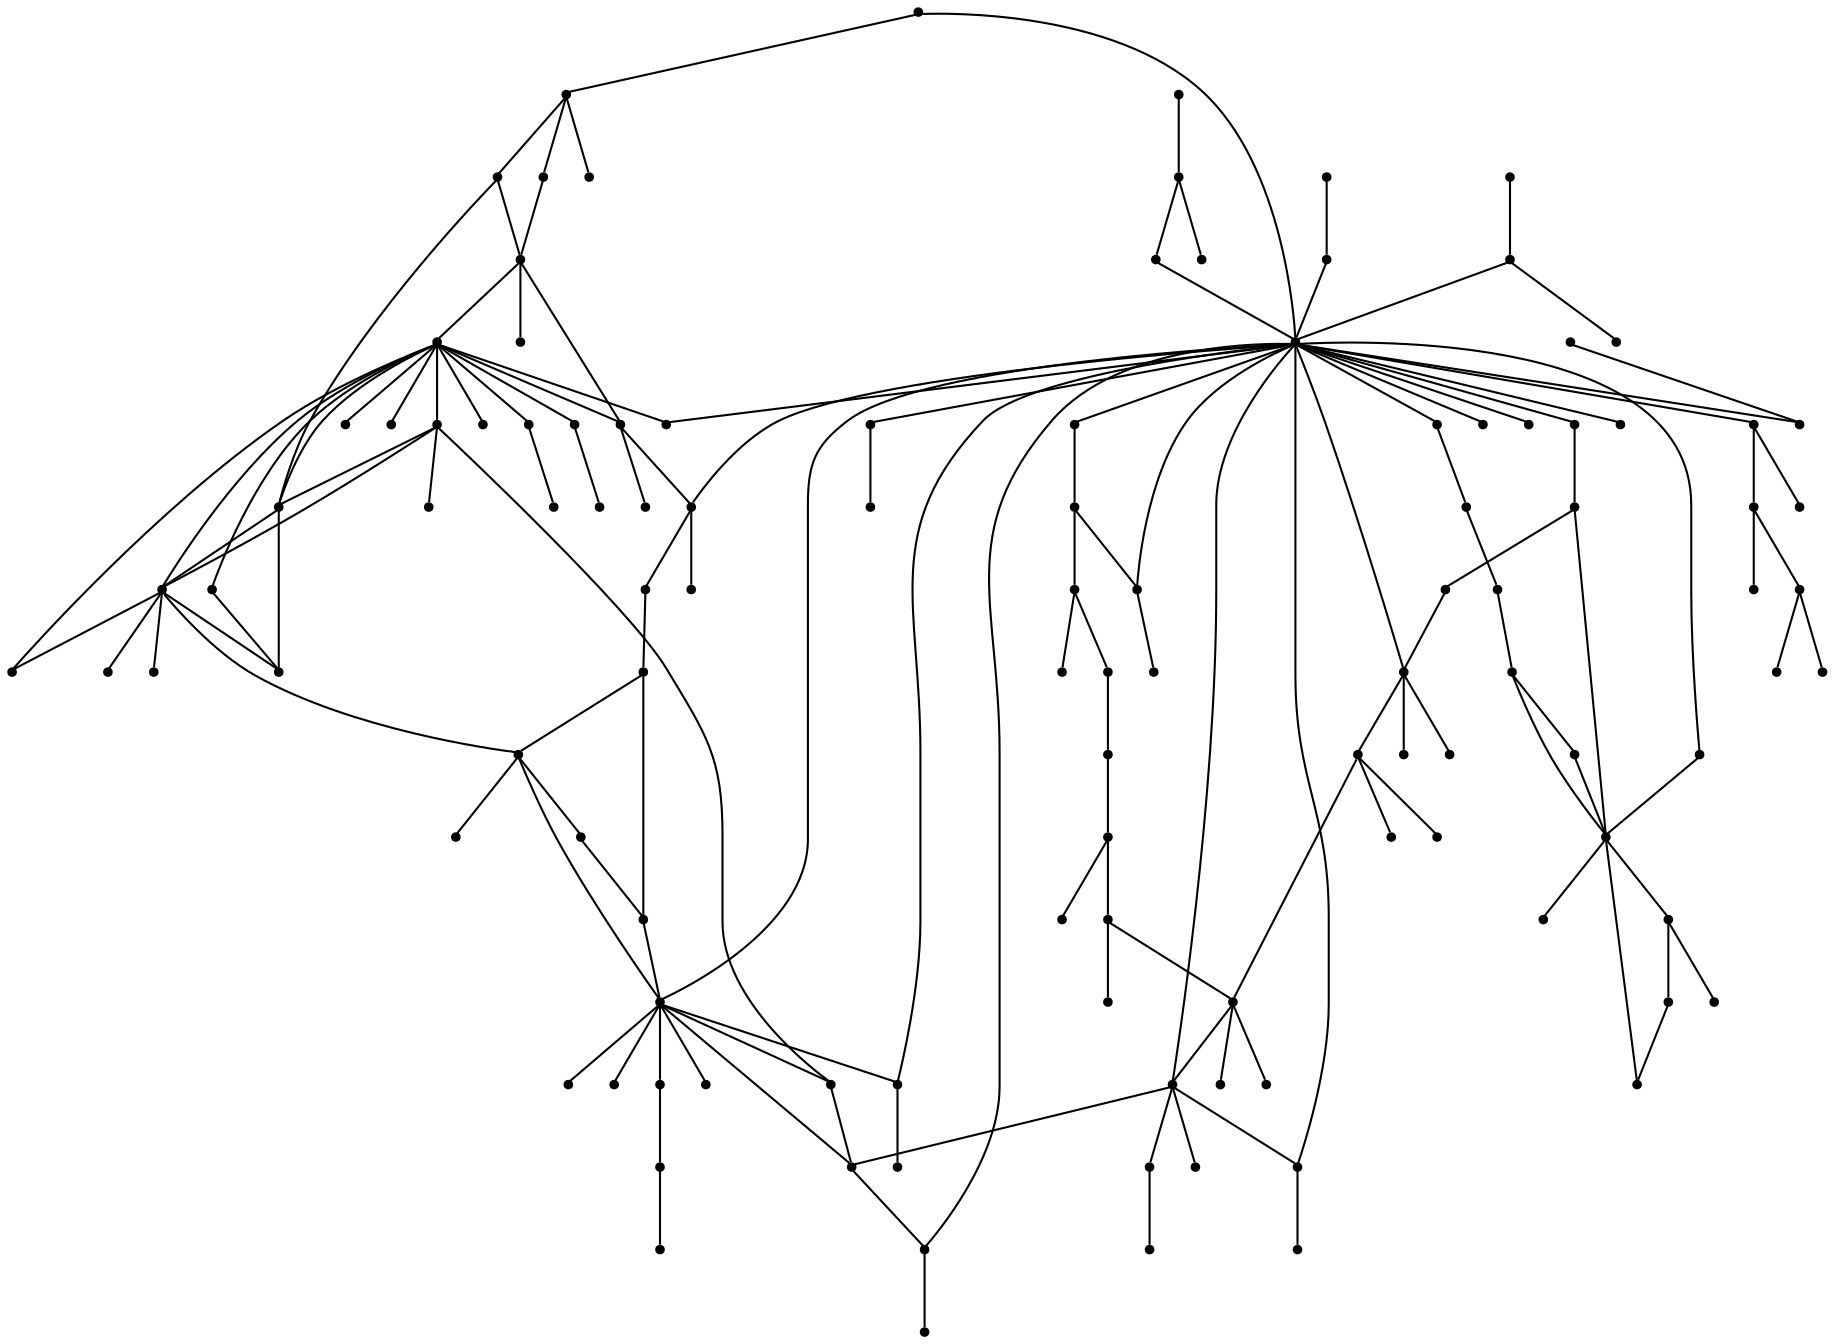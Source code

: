 graph {
  node [shape=point,comment="{\"directed\":false,\"doi\":\"10.1007/978-3-642-36763-2_37\",\"figure\":\"8 (1)\"}"]

  v0 [pos="1423.2458056286507,2254.050069030818"]
  v1 [pos="1386.6569524525244,2255.646145223633"]
  v2 [pos="1401.452082196924,2393.556030699847"]
  v3 [pos="1403.9736666141732,2362.129163285937"]
  v4 [pos="1395.1016278007978,2281.5170777692238"]
  v5 [pos="1443.7544165175952,2272.93234986744"]
  v6 [pos="1342.0456020244012,2244.8745385829206"]
  v7 [pos="1391.1976813162157,2201.6664668504773"]
  v8 [pos="1422.5797561371483,2174.8444382245702"]
  v9 [pos="1387.9725727787688,2351.5160196680336"]
  v10 [pos="1351.9256701751813,2390.285028334971"]
  v11 [pos="1382.6227991298701,2382.875165123962"]
  v12 [pos="1437.7490277390039,2333.8976912809967"]
  v13 [pos="1437.3872925922362,2359.0410420019584"]
  v14 [pos="1373.132619815497,2288.601621227148"]
  v15 [pos="1371.313700592321,2333.812100900298"]
  v16 [pos="1349.7992235873228,2280.63478465467"]
  v17 [pos="1371.1135389932128,2364.3347371005893"]
  v18 [pos="1415.2952991107256,2316.1309468846357"]
  v19 [pos="1363.0462821465003,2447.9786679080285"]
  v20 [pos="1365.1393896758934,2481.0413544478415"]
  v21 [pos="1344.7872942140966,2425.533321839853"]
  v22 [pos="1393.6630856025008,2420.6023366457566"]
  v23 [pos="1329.1582426389548,2450.999003645332"]
  v24 [pos="1300.2571282107863,2384.9141365631094"]
  v25 [pos="1294.7428224909104,2337.2301839119464"]
  v26 [pos="1373.1910267919693,2423.7332531200846"]
  v27 [pos="1310.3655752744717,2237.9305897250892"]
  v28 [pos="1388.7335177009995,2227.483221829683"]
  v29 [pos="1366.932318430781,2198.3326388569753"]
  v30 [pos="1346.6573354477252,2203.4624658938983"]
  v31 [pos="1367.805878111569,2223.536653191003"]
  v32 [pos="1287.4834333824942,2267.81880153591"]
  v33 [pos="1329.2333191446598,2313.89612227123"]
  v34 [pos="1329.201029884791,2382.700169040989"]
  v35 [pos="1305.4327943530225,2424.1986587637184"]
  v36 [pos="1313.0684885402457,2487.538211205607"]
  v37 [pos="1323.1414333241144,2165.3606297932956"]
  v38 [pos="1360.6486693999007,2137.847582841201"]
  v39 [pos="1274.6449691619925,2243.769049156145"]
  v40 [pos="1285.1859650596061,2466.1389627250005"]
  v41 [pos="1281.6708576128344,2422.7819026849966"]
  v42 [pos="1279.6986359824582,2333.083692422661"]
  v43 [pos="1313.9014241965483,2278.1653813530056"]
  v44 [pos="1281.6824053973983,2141.2190553409237"]
  v45 [pos="1278.410246795571,2204.3377006635355"]
  v46 [pos="1324.6810424964046,2119.890644664254"]
  v47 [pos="1306.4074210078043,2107.8648146439773"]
  v48 [pos="1272.6644763911572,2364.176528432553"]
  v49 [pos="1244.963154510728,2226.138257385291"]
  v50 [pos="1292.4120151095565,2170.8572364111014"]
  v51 [pos="1300.2468210972913,2210.0304148103705"]
  v52 [pos="1273.8944586015718,2093.077836398824"]
  v53 [pos="1301.226633120899,2071.6827847719514"]
  v54 [pos="1269.8374005822618,2440.322207745795"]
  v55 [pos="1264.4835549872907,2399.8823425831442"]
  v56 [pos="1238.03419746365,2441.3556511834695"]
  v57 [pos="1247.7131178408822,2347.136284853041"]
  v58 [pos="1225.5502470480537,2277.582972514361"]
  v59 [pos="1247.339898533708,2185.7639521650626"]
  v60 [pos="1237.4764999121608,2142.6777799569863"]
  v61 [pos="1244.5649945338616,2114.0064013742813"]
  v62 [pos="1214.5089107768263,2115.5483000007107"]
  v63 [pos="1232.8638439385547,2076.200125518468"]
  v64 [pos="1243.4923866767192,2052.6683030427057"]
  v65 [pos="1176.941295375689,2225.391153831929"]
  v66 [pos="1200.7959007010968,2277.316408713553"]
  v67 [pos="1161.0620736137403,2285.726967185372"]
  v68 [pos="1254.0467754594608,2277.153876014396"]
  v69 [pos="1198.3378450049888,2327.237093638909"]
  v70 [pos="1240.0314870120328,2304.254105171919"]
  v71 [pos="1150.6640093856745,2264.7558613743363"]
  v72 [pos="1224.9132737964724,2250.803739078803"]
  v73 [pos="1174.8636803286172,2253.7667178150737"]
  v74 [pos="1150.9328850747502,2329.8343738020776"]
  v75 [pos="1222.0321174538062,2337.9469556587756"]
  v76 [pos="1199.8660972651874,2228.7542326241837"]
  v77 [pos="1205.4367739884997,2198.182569541635"]
  v78 [pos="1215.5639265544537,2385.684259223316"]
  v79 [pos="1205.8495675215624,2361.1967622813454"]
  v80 [pos="1203.5645695335202,2157.788488237902"]
  v81 [pos="1179.6973666249514,2156.567585333438"]
  v82 [pos="1165.6529383134446,2180.9995693464707"]
  v83 [pos="1190.104879040388,2079.5756676945393"]
  v84 [pos="1187.398816378824,2421.719208448569"]
  v85 [pos="1188.178466803323,2465.2304074802614"]
  v86 [pos="1179.001063846616,2371.09853919132"]
  v87 [pos="1131.7003202861615,2193.3900169320705"]
  v88 [pos="1175.8758452362515,2345.4223788122067"]
  v89 [pos="1157.1895574629027,2390.2763802727313"]
  v90 [pos="1175.268202721221,2301.36209141697"]
  v91 [pos="1126.1368649047115,2233.2049324204986"]
  v92 [pos="1143.2492182728647,2137.518447766539"]
  v93 [pos="1163.4221481074878,2455.8871936490796"]
  v94 [pos="1108.8953544970825,2289.289142175224"]
  v95 [pos="1157.564812743113,2099.908025084984"]
  v96 [pos="1154.6459908992797,2202.134288864443"]
  v97 [pos="1108.1531150771211,2340.280915044476"]
  v98 [pos="1107.582947190786,2368.9479695960613"]
  v99 [pos="1091.0449609033546,2251.1494072136293"]
  v100 [pos="1112.460343283238,2123.782781381776"]
  v101 [pos="1141.546922130161,2371.7662840558914"]
  v102 [pos="1130.0480963553132,2313.2546395368427"]
  v103 [pos="1076.3873865872044,2285.4842491444165"]
  v104 [pos="1096.7365235256834,2411.6757559307225"]
  v105 [pos="1068.7069328052667,2373.365348917275"]
  v106 [pos="1105.5981279772489,2442.843499420899"]
  v107 [pos="1072.8119634392392,2423.044396809456"]
  v108 [pos="1049.0156696540676,2252.6674600802057"]
  v109 [pos="1055.7579852354793,2219.5234436021215"]
  v110 [pos="1081.3212809314077,2218.1524713823173"]
  v111 [pos="1055.1982039928362,2281.496220677939"]
  v112 [pos="1052.5702877025703,2186.0681604720917"]
  v113 [pos="1030.9348770804374,2234.576158995075"]

  v0 -- v1 [id="-1",pos="1423.2458056286507,2254.050069030818 1386.6569524525244,2255.646145223633 1386.6569524525244,2255.646145223633 1386.6569524525244,2255.646145223633"]
  v113 -- v108 [id="-2",pos="1030.9348770804374,2234.576158995075 1049.0156696540676,2252.6674600802057 1049.0156696540676,2252.6674600802057 1049.0156696540676,2252.6674600802057"]
  v111 -- v99 [id="-3",pos="1055.1982039928362,2281.496220677939 1091.0449609033546,2251.1494072136293 1091.0449609033546,2251.1494072136293 1091.0449609033546,2251.1494072136293"]
  v109 -- v113 [id="-4",pos="1055.7579852354793,2219.5234436021215 1030.9348770804374,2234.576158995075 1030.9348770804374,2234.576158995075 1030.9348770804374,2234.576158995075"]
  v109 -- v112 [id="-5",pos="1055.7579852354793,2219.5234436021215 1052.5702877025703,2186.0681604720917 1052.5702877025703,2186.0681604720917 1052.5702877025703,2186.0681604720917"]
  v103 -- v111 [id="-6",pos="1076.3873865872044,2285.4842491444165 1055.1982039928362,2281.496220677939 1055.1982039928362,2281.496220677939 1055.1982039928362,2281.496220677939"]
  v103 -- v99 [id="-7",pos="1076.3873865872044,2285.4842491444165 1091.0449609033546,2251.1494072136293 1091.0449609033546,2251.1494072136293 1091.0449609033546,2251.1494072136293"]
  v99 -- v110 [id="-8",pos="1091.0449609033546,2251.1494072136293 1081.3212809314077,2218.1524713823173 1081.3212809314077,2218.1524713823173 1081.3212809314077,2218.1524713823173"]
  v99 -- v109 [id="-9",pos="1091.0449609033546,2251.1494072136293 1055.7579852354793,2219.5234436021215 1055.7579852354793,2219.5234436021215 1055.7579852354793,2219.5234436021215"]
  v99 -- v108 [id="-10",pos="1091.0449609033546,2251.1494072136293 1049.0156696540676,2252.6674600802057 1049.0156696540676,2252.6674600802057 1049.0156696540676,2252.6674600802057"]
  v104 -- v107 [id="-11",pos="1096.7365235256834,2411.6757559307225 1072.8119634392392,2423.044396809456 1072.8119634392392,2423.044396809456 1072.8119634392392,2423.044396809456"]
  v104 -- v106 [id="-12",pos="1096.7365235256834,2411.6757559307225 1105.5981279772489,2442.843499420899 1105.5981279772489,2442.843499420899 1105.5981279772489,2442.843499420899"]
  v98 -- v105 [id="-13",pos="1107.582947190786,2368.9479695960613 1068.7069328052667,2373.365348917275 1068.7069328052667,2373.365348917275 1068.7069328052667,2373.365348917275"]
  v98 -- v104 [id="-14",pos="1107.582947190786,2368.9479695960613 1096.7365235256834,2411.6757559307225 1096.7365235256834,2411.6757559307225 1096.7365235256834,2411.6757559307225"]
  v94 -- v103 [id="-15",pos="1108.8953544970825,2289.289142175224 1076.3873865872044,2285.4842491444165 1076.3873865872044,2285.4842491444165 1076.3873865872044,2285.4842491444165"]
  v91 -- v99 [id="-16",pos="1126.1368649047115,2233.2049324204986 1091.0449609033546,2251.1494072136293 1091.0449609033546,2251.1494072136293 1091.0449609033546,2251.1494072136293"]
  v91 -- v96 [id="-17",pos="1126.1368649047115,2233.2049324204986 1154.6459908992797,2202.134288864443 1154.6459908992797,2202.134288864443 1154.6459908992797,2202.134288864443"]
  v102 -- v90 [id="-18",pos="1130.0480963553132,2313.2546395368427 1175.268202721221,2301.36209141697 1175.268202721221,2301.36209141697 1175.268202721221,2301.36209141697"]
  v101 -- v88 [id="-19",pos="1141.546922130161,2371.7662840558914 1175.8758452362515,2345.4223788122067 1175.8758452362515,2345.4223788122067 1175.8758452362515,2345.4223788122067"]
  v92 -- v95 [id="-20",pos="1143.2492182728647,2137.518447766539 1157.564812743113,2099.908025084984 1157.564812743113,2099.908025084984 1157.564812743113,2099.908025084984"]
  v92 -- v100 [id="-21",pos="1143.2492182728647,2137.518447766539 1112.460343283238,2123.782781381776 1112.460343283238,2123.782781381776 1112.460343283238,2123.782781381776"]
  v71 -- v99 [id="-22",pos="1150.6640093856745,2264.7558613743363 1091.0449609033546,2251.1494072136293 1091.0449609033546,2251.1494072136293 1091.0449609033546,2251.1494072136293"]
  v74 -- v98 [id="-23",pos="1150.9328850747502,2329.8343738020776 1107.582947190786,2368.9479695960613 1107.582947190786,2368.9479695960613 1107.582947190786,2368.9479695960613"]
  v74 -- v97 [id="-24",pos="1150.9328850747502,2329.8343738020776 1108.1531150771211,2340.280915044476 1108.1531150771211,2340.280915044476 1108.1531150771211,2340.280915044476"]
  v96 -- v77 [id="-25",pos="1154.6459908992797,2202.134288864443 1205.4367739884997,2198.182569541635 1205.4367739884997,2198.182569541635 1205.4367739884997,2198.182569541635"]
  v95 -- v83 [id="-26",pos="1157.564812743113,2099.908025084984 1190.104879040388,2079.5756676945393 1190.104879040388,2079.5756676945393 1190.104879040388,2079.5756676945393"]
  v67 -- v94 [id="-27",pos="1161.0620736137403,2285.726967185372 1108.8953544970825,2289.289142175224 1108.8953544970825,2289.289142175224 1108.8953544970825,2289.289142175224"]
  v93 -- v84 [id="-28",pos="1163.4221481074878,2455.8871936490796 1187.398816378824,2421.719208448569 1187.398816378824,2421.719208448569 1187.398816378824,2421.719208448569"]
  v82 -- v92 [id="-29",pos="1165.6529383134446,2180.9995693464707 1143.2492182728647,2137.518447766539 1143.2492182728647,2137.518447766539 1143.2492182728647,2137.518447766539"]
  v82 -- v65 [id="-30",pos="1165.6529383134446,2180.9995693464707 1176.941295375689,2225.391153831929 1176.941295375689,2225.391153831929 1176.941295375689,2225.391153831929"]
  v73 -- v91 [id="-31",pos="1174.8636803286172,2253.7667178150737 1126.1368649047115,2233.2049324204986 1126.1368649047115,2233.2049324204986 1126.1368649047115,2233.2049324204986"]
  v90 -- v58 [id="-32",pos="1175.268202721221,2301.36209141697 1225.5502470480537,2277.582972514361 1225.5502470480537,2277.582972514361 1225.5502470480537,2277.582972514361"]
  v88 -- v89 [id="-33",pos="1175.8758452362515,2345.4223788122067 1157.1895574629027,2390.2763802727313 1157.1895574629027,2390.2763802727313 1157.1895574629027,2390.2763802727313"]
  v88 -- v58 [id="-34",pos="1175.8758452362515,2345.4223788122067 1225.5502470480537,2277.582972514361 1225.5502470480537,2277.582972514361 1225.5502470480537,2277.582972514361"]
  v65 -- v87 [id="-35",pos="1176.941295375689,2225.391153831929 1131.7003202861615,2193.3900169320705 1131.7003202861615,2193.3900169320705 1131.7003202861615,2193.3900169320705"]
  v86 -- v69 [id="-36",pos="1179.001063846616,2371.09853919132 1198.3378450049888,2327.237093638909 1198.3378450049888,2327.237093638909 1198.3378450049888,2327.237093638909"]
  v84 -- v79 [id="-37",pos="1187.398816378824,2421.719208448569 1205.8495675215624,2361.1967622813454 1205.8495675215624,2361.1967622813454 1205.8495675215624,2361.1967622813454"]
  v84 -- v85 [id="-38",pos="1187.398816378824,2421.719208448569 1188.178466803323,2465.2304074802614 1188.178466803323,2465.2304074802614 1188.178466803323,2465.2304074802614"]
  v83 -- v63 [id="-39",pos="1190.104879040388,2079.5756676945393 1232.8638439385547,2076.200125518468 1232.8638439385547,2076.200125518468 1232.8638439385547,2076.200125518468"]
  v76 -- v82 [id="-40",pos="1199.8660972651874,2228.7542326241837 1165.6529383134446,2180.9995693464707 1165.6529383134446,2180.9995693464707 1165.6529383134446,2180.9995693464707"]
  v77 -- v81 [id="-41",pos="1205.4367739884997,2198.182569541635 1179.6973666249514,2156.567585333438 1179.6973666249514,2156.567585333438 1179.6973666249514,2156.567585333438"]
  v77 -- v80 [id="-42",pos="1205.4367739884997,2198.182569541635 1203.5645695335202,2157.788488237902 1203.5645695335202,2157.788488237902 1203.5645695335202,2157.788488237902"]
  v77 -- v60 [id="-43",pos="1205.4367739884997,2198.182569541635 1237.4764999121608,2142.6777799569863 1237.4764999121608,2142.6777799569863 1237.4764999121608,2142.6777799569863"]
  v79 -- v58 [id="-44",pos="1205.8495675215624,2361.1967622813454 1225.5502470480537,2277.582972514361 1225.5502470480537,2277.582972514361 1225.5502470480537,2277.582972514361"]
  v75 -- v78 [id="-45",pos="1222.0321174538062,2337.9469556587756 1215.5639265544537,2385.684259223316 1215.5639265544537,2385.684259223316 1215.5639265544537,2385.684259223316"]
  v58 -- v32 [id="-46",pos="1225.5502470480537,2277.582972514361 1287.4834333824942,2267.81880153591 1287.4834333824942,2267.81880153591 1287.4834333824942,2267.81880153591"]
  v58 -- v39 [id="-47",pos="1225.5502470480537,2277.582972514361 1274.6449691619925,2243.769049156145 1274.6449691619925,2243.769049156145 1274.6449691619925,2243.769049156145"]
  v58 -- v77 [id="-48",pos="1225.5502470480537,2277.582972514361 1205.4367739884997,2198.182569541635 1205.4367739884997,2198.182569541635 1205.4367739884997,2198.182569541635"]
  v58 -- v66 [id="-49",pos="1225.5502470480537,2277.582972514361 1200.7959007010968,2277.316408713553 1200.7959007010968,2277.316408713553 1200.7959007010968,2277.316408713553"]
  v58 -- v76 [id="-50",pos="1225.5502470480537,2277.582972514361 1199.8660972651874,2228.7542326241837 1199.8660972651874,2228.7542326241837 1199.8660972651874,2228.7542326241837"]
  v58 -- v75 [id="-51",pos="1225.5502470480537,2277.582972514361 1222.0321174538062,2337.9469556587756 1222.0321174538062,2337.9469556587756 1222.0321174538062,2337.9469556587756"]
  v58 -- v74 [id="-52",pos="1225.5502470480537,2277.582972514361 1150.9328850747502,2329.8343738020776 1150.9328850747502,2329.8343738020776 1150.9328850747502,2329.8343738020776"]
  v58 -- v45 [id="-53",pos="1225.5502470480537,2277.582972514361 1278.410246795571,2204.3377006635355 1278.410246795571,2204.3377006635355 1278.410246795571,2204.3377006635355"]
  v58 -- v73 [id="-54",pos="1225.5502470480537,2277.582972514361 1174.8636803286172,2253.7667178150737 1174.8636803286172,2253.7667178150737 1174.8636803286172,2253.7667178150737"]
  v58 -- v72 [id="-55",pos="1225.5502470480537,2277.582972514361 1224.9132737964724,2250.803739078803 1224.9132737964724,2250.803739078803 1224.9132737964724,2250.803739078803"]
  v58 -- v71 [id="-56",pos="1225.5502470480537,2277.582972514361 1150.6640093856745,2264.7558613743363 1150.6640093856745,2264.7558613743363 1150.6640093856745,2264.7558613743363"]
  v58 -- v70 [id="-57",pos="1225.5502470480537,2277.582972514361 1240.0314870120328,2304.254105171919 1240.0314870120328,2304.254105171919 1240.0314870120328,2304.254105171919"]
  v58 -- v69 [id="-58",pos="1225.5502470480537,2277.582972514361 1198.3378450049888,2327.237093638909 1198.3378450049888,2327.237093638909 1198.3378450049888,2327.237093638909"]
  v58 -- v25 [id="-59",pos="1225.5502470480537,2277.582972514361 1294.7428224909104,2337.2301839119464 1294.7428224909104,2337.2301839119464 1294.7428224909104,2337.2301839119464"]
  v58 -- v49 [id="-60",pos="1225.5502470480537,2277.582972514361 1244.963154510728,2226.138257385291 1244.963154510728,2226.138257385291 1244.963154510728,2226.138257385291"]
  v58 -- v68 [id="-61",pos="1225.5502470480537,2277.582972514361 1254.0467754594608,2277.153876014396 1254.0467754594608,2277.153876014396 1254.0467754594608,2277.153876014396"]
  v58 -- v6 [id="-62",pos="1225.5502470480537,2277.582972514361 1342.0456020244012,2244.8745385829206 1342.0456020244012,2244.8745385829206 1342.0456020244012,2244.8745385829206"]
  v66 -- v67 [id="-64",pos="1200.7959007010968,2277.316408713553 1161.0620736137403,2285.726967185372 1161.0620736137403,2285.726967185372 1161.0620736137403,2285.726967185372"]
  v58 -- v65 [id="-65",pos="1225.5502470480537,2277.582972514361 1176.941295375689,2225.391153831929 1176.941295375689,2225.391153831929 1176.941295375689,2225.391153831929"]
  v58 -- v42 [id="-66",pos="1225.5502470480537,2277.582972514361 1279.6986359824582,2333.083692422661 1279.6986359824582,2333.083692422661 1279.6986359824582,2333.083692422661"]
  v63 -- v52 [id="-67",pos="1232.8638439385547,2076.200125518468 1273.8944586015718,2093.077836398824 1273.8944586015718,2093.077836398824 1273.8944586015718,2093.077836398824"]
  v63 -- v64 [id="-68",pos="1232.8638439385547,2076.200125518468 1243.4923866767192,2052.6683030427057 1243.4923866767192,2052.6683030427057 1243.4923866767192,2052.6683030427057"]
  v60 -- v62 [id="-69",pos="1237.4764999121608,2142.6777799569863 1214.5089107768263,2115.5483000007107 1214.5089107768263,2115.5483000007107 1214.5089107768263,2115.5483000007107"]
  v60 -- v61 [id="-70",pos="1237.4764999121608,2142.6777799569863 1244.5649945338616,2114.0064013742813 1244.5649945338616,2114.0064013742813 1244.5649945338616,2114.0064013742813"]
  v60 -- v44 [id="-71",pos="1237.4764999121608,2142.6777799569863 1281.6824053973983,2141.2190553409237 1281.6824053973983,2141.2190553409237 1281.6824053973983,2141.2190553409237"]
  v49 -- v59 [id="-72",pos="1244.963154510728,2226.138257385291 1247.339898533708,2185.7639521650626 1247.339898533708,2185.7639521650626 1247.339898533708,2185.7639521650626"]
  v57 -- v55 [id="-73",pos="1247.7131178408822,2347.136284853041 1264.4835549872907,2399.8823425831442 1264.4835549872907,2399.8823425831442 1264.4835549872907,2399.8823425831442"]
  v57 -- v58 [id="-74",pos="1247.7131178408822,2347.136284853041 1225.5502470480537,2277.582972514361 1225.5502470480537,2277.582972514361 1225.5502470480537,2277.582972514361"]
  v55 -- v56 [id="-75",pos="1264.4835549872907,2399.8823425831442 1238.03419746365,2441.3556511834695 1238.03419746365,2441.3556511834695 1238.03419746365,2441.3556511834695"]
  v55 -- v34 [id="-76",pos="1264.4835549872907,2399.8823425831442 1329.201029884791,2382.700169040989 1329.201029884791,2382.700169040989 1329.201029884791,2382.700169040989"]
  v55 -- v54 [id="-77",pos="1264.4835549872907,2399.8823425831442 1269.8374005822618,2440.322207745795 1269.8374005822618,2440.322207745795 1269.8374005822618,2440.322207745795"]
  v54 -- v35 [id="-78",pos="1269.8374005822618,2440.322207745795 1305.4327943530225,2424.1986587637184 1305.4327943530225,2424.1986587637184 1305.4327943530225,2424.1986587637184"]
  v52 -- v44 [id="-79",pos="1273.8944586015718,2093.077836398824 1281.6824053973983,2141.2190553409237 1281.6824053973983,2141.2190553409237 1281.6824053973983,2141.2190553409237"]
  v52 -- v53 [id="-80",pos="1273.8944586015718,2093.077836398824 1301.226633120899,2071.6827847719514 1301.226633120899,2071.6827847719514 1301.226633120899,2071.6827847719514"]
  v39 -- v51 [id="-81",pos="1274.6449691619925,2243.769049156145 1300.2468210972913,2210.0304148103705 1300.2468210972913,2210.0304148103705 1300.2468210972913,2210.0304148103705"]
  v45 -- v37 [id="-82",pos="1278.410246795571,2204.3377006635355 1323.1414333241144,2165.3606297932956 1323.1414333241144,2165.3606297932956 1323.1414333241144,2165.3606297932956"]
  v45 -- v50 [id="-83",pos="1278.410246795571,2204.3377006635355 1292.4120151095565,2170.8572364111014 1292.4120151095565,2170.8572364111014 1292.4120151095565,2170.8572364111014"]
  v45 -- v49 [id="-84",pos="1278.410246795571,2204.3377006635355 1244.963154510728,2226.138257385291 1244.963154510728,2226.138257385291 1244.963154510728,2226.138257385291"]
  v45 -- v27 [id="-85",pos="1278.410246795571,2204.3377006635355 1310.3655752744717,2237.9305897250892 1310.3655752744717,2237.9305897250892 1310.3655752744717,2237.9305897250892"]
  v42 -- v33 [id="-86",pos="1279.6986359824582,2333.083692422661 1329.2333191446598,2313.89612227123 1329.2333191446598,2313.89612227123 1329.2333191446598,2313.89612227123"]
  v42 -- v48 [id="-87",pos="1279.6986359824582,2333.083692422661 1272.6644763911572,2364.176528432553 1272.6644763911572,2364.176528432553 1272.6644763911572,2364.176528432553"]
  v44 -- v47 [id="-88",pos="1281.6824053973983,2141.2190553409237 1306.4074210078043,2107.8648146439773 1306.4074210078043,2107.8648146439773 1306.4074210078043,2107.8648146439773"]
  v44 -- v46 [id="-89",pos="1281.6824053973983,2141.2190553409237 1324.6810424964046,2119.890644664254 1324.6810424964046,2119.890644664254 1324.6810424964046,2119.890644664254"]
  v44 -- v45 [id="-90",pos="1281.6824053973983,2141.2190553409237 1278.410246795571,2204.3377006635355 1278.410246795571,2204.3377006635355 1278.410246795571,2204.3377006635355"]
  v32 -- v43 [id="-91",pos="1287.4834333824942,2267.81880153591 1313.9014241965483,2278.1653813530056 1313.9014241965483,2278.1653813530056 1313.9014241965483,2278.1653813530056"]
  v24 -- v42 [id="-92",pos="1300.2571282107863,2384.9141365631094 1279.6986359824582,2333.083692422661 1279.6986359824582,2333.083692422661 1279.6986359824582,2333.083692422661"]
  v24 -- v41 [id="-93",pos="1300.2571282107863,2384.9141365631094 1281.6708576128344,2422.7819026849966 1281.6708576128344,2422.7819026849966 1281.6708576128344,2422.7819026849966"]
  v35 -- v10 [id="-94",pos="1305.4327943530225,2424.1986587637184 1351.9256701751813,2390.285028334971 1351.9256701751813,2390.285028334971 1351.9256701751813,2390.285028334971"]
  v35 -- v24 [id="-95",pos="1305.4327943530225,2424.1986587637184 1300.2571282107863,2384.9141365631094 1300.2571282107863,2384.9141365631094 1300.2571282107863,2384.9141365631094"]
  v35 -- v40 [id="-96",pos="1305.4327943530225,2424.1986587637184 1285.1859650596061,2466.1389627250005 1285.1859650596061,2466.1389627250005 1285.1859650596061,2466.1389627250005"]
  v27 -- v39 [id="-97",pos="1310.3655752744717,2237.9305897250892 1274.6449691619925,2243.769049156145 1274.6449691619925,2243.769049156145 1274.6449691619925,2243.769049156145"]
  v37 -- v38 [id="-98",pos="1323.1414333241144,2165.3606297932956 1360.6486693999007,2137.847582841201 1360.6486693999007,2137.847582841201 1360.6486693999007,2137.847582841201"]
  v23 -- v36 [id="-99",pos="1329.1582426389548,2450.999003645332 1313.0684885402457,2487.538211205607 1313.0684885402457,2487.538211205607 1313.0684885402457,2487.538211205607"]
  v34 -- v17 [id="-100",pos="1329.201029884791,2382.700169040989 1371.1135389932128,2364.3347371005893 1371.1135389932128,2364.3347371005893 1371.1135389932128,2364.3347371005893"]
  v17 -- v9 [id="-101",pos="1371.1135389932128,2364.3347371005893 1387.9725727787688,2351.5160196680336 1387.9725727787688,2351.5160196680336 1387.9725727787688,2351.5160196680336"]
  v34 -- v35 [id="-102",pos="1329.201029884791,2382.700169040989 1305.4327943530225,2424.1986587637184 1305.4327943530225,2424.1986587637184 1305.4327943530225,2424.1986587637184"]
  v33 -- v14 [id="-103",pos="1329.2333191446598,2313.89612227123 1373.132619815497,2288.601621227148 1373.132619815497,2288.601621227148 1373.132619815497,2288.601621227148"]
  v6 -- v27 [id="-104",pos="1342.0456020244012,2244.8745385829206 1310.3655752744717,2237.9305897250892 1310.3655752744717,2237.9305897250892 1310.3655752744717,2237.9305897250892"]
  v6 -- v32 [id="-105",pos="1342.0456020244012,2244.8745385829206 1287.4834333824942,2267.81880153591 1287.4834333824942,2267.81880153591 1287.4834333824942,2267.81880153591"]
  v6 -- v31 [id="-106",pos="1342.0456020244012,2244.8745385829206 1367.805878111569,2223.536653191003 1367.805878111569,2223.536653191003 1367.805878111569,2223.536653191003"]
  v31 -- v7 [id="-108",pos="1367.805878111569,2223.536653191003 1391.1976813162157,2201.6664668504773 1391.1976813162157,2201.6664668504773 1391.1976813162157,2201.6664668504773"]
  v6 -- v16 [id="-109",pos="1342.0456020244012,2244.8745385829206 1349.7992235873228,2280.63478465467 1349.7992235873228,2280.63478465467 1349.7992235873228,2280.63478465467"]
  v6 -- v30 [id="-110",pos="1342.0456020244012,2244.8745385829206 1346.6573354477252,2203.4624658938983 1346.6573354477252,2203.4624658938983 1346.6573354477252,2203.4624658938983"]
  v6 -- v29 [id="-111",pos="1342.0456020244012,2244.8745385829206 1366.932318430781,2198.3326388569753 1366.932318430781,2198.3326388569753 1366.932318430781,2198.3326388569753"]
  v6 -- v28 [id="-112",pos="1342.0456020244012,2244.8745385829206 1388.7335177009995,2227.483221829683 1388.7335177009995,2227.483221829683 1388.7335177009995,2227.483221829683"]
  v16 -- v27 [id="-113",pos="1349.7992235873228,2280.63478465467 1310.3655752744717,2237.9305897250892 1310.3655752744717,2237.9305897250892 1310.3655752744717,2237.9305897250892"]
  v10 -- v17 [id="-114",pos="1351.9256701751813,2390.285028334971 1371.1135389932128,2364.3347371005893 1371.1135389932128,2364.3347371005893 1371.1135389932128,2364.3347371005893"]
  v10 -- v26 [id="-115",pos="1351.9256701751813,2390.285028334971 1373.1910267919693,2423.7332531200846 1373.1910267919693,2423.7332531200846 1373.1910267919693,2423.7332531200846"]
  v10 -- v25 [id="-116",pos="1351.9256701751813,2390.285028334971 1294.7428224909104,2337.2301839119464 1294.7428224909104,2337.2301839119464 1294.7428224909104,2337.2301839119464"]
  v10 -- v15 [id="-117",pos="1351.9256701751813,2390.285028334971 1371.313700592321,2333.812100900298 1371.313700592321,2333.812100900298 1371.313700592321,2333.812100900298"]
  v10 -- v24 [id="-118",pos="1351.9256701751813,2390.285028334971 1300.2571282107863,2384.9141365631094 1300.2571282107863,2384.9141365631094 1300.2571282107863,2384.9141365631094"]
  v10 -- v23 [id="-119",pos="1351.9256701751813,2390.285028334971 1329.1582426389548,2450.999003645332 1329.1582426389548,2450.999003645332 1329.1582426389548,2450.999003645332"]
  v10 -- v22 [id="-120",pos="1351.9256701751813,2390.285028334971 1393.6630856025008,2420.6023366457566 1393.6630856025008,2420.6023366457566 1393.6630856025008,2420.6023366457566"]
  v10 -- v19 [id="-121",pos="1351.9256701751813,2390.285028334971 1363.0462821465003,2447.9786679080285 1363.0462821465003,2447.9786679080285 1363.0462821465003,2447.9786679080285"]
  v10 -- v2 [id="-122",pos="1351.9256701751813,2390.285028334971 1401.452082196924,2393.556030699847 1401.452082196924,2393.556030699847 1401.452082196924,2393.556030699847"]
  v10 -- v21 [id="-123",pos="1351.9256701751813,2390.285028334971 1344.7872942140966,2425.533321839853 1344.7872942140966,2425.533321839853 1344.7872942140966,2425.533321839853"]
  v19 -- v20 [id="-124",pos="1363.0462821465003,2447.9786679080285 1365.1393896758934,2481.0413544478415 1365.1393896758934,2481.0413544478415 1365.1393896758934,2481.0413544478415"]
  v17 -- v3 [id="-125",pos="1371.1135389932128,2364.3347371005893 1403.9736666141732,2362.129163285937 1403.9736666141732,2362.129163285937 1403.9736666141732,2362.129163285937"]
  v15 -- v9 [id="-126",pos="1371.313700592321,2333.812100900298 1387.9725727787688,2351.5160196680336 1387.9725727787688,2351.5160196680336 1387.9725727787688,2351.5160196680336"]
  v9 -- v3 [id="-127",pos="1387.9725727787688,2351.5160196680336 1403.9736666141732,2362.129163285937 1403.9736666141732,2362.129163285937 1403.9736666141732,2362.129163285937"]
  v15 -- v18 [id="-128",pos="1371.313700592321,2333.812100900298 1415.2952991107256,2316.1309468846357 1415.2952991107256,2316.1309468846357 1415.2952991107256,2316.1309468846357"]
  v15 -- v17 [id="-129",pos="1371.313700592321,2333.812100900298 1371.1135389932128,2364.3347371005893 1371.1135389932128,2364.3347371005893 1371.1135389932128,2364.3347371005893"]
  v15 -- v16 [id="-130",pos="1371.313700592321,2333.812100900298 1349.7992235873228,2280.63478465467 1349.7992235873228,2280.63478465467 1349.7992235873228,2280.63478465467"]
  v14 -- v4 [id="-131",pos="1373.132619815497,2288.601621227148 1395.1016278007978,2281.5170777692238 1395.1016278007978,2281.5170777692238 1395.1016278007978,2281.5170777692238"]
  v14 -- v1 [id="-132",pos="1373.132619815497,2288.601621227148 1386.6569524525244,2255.646145223633 1386.6569524525244,2255.646145223633 1386.6569524525244,2255.646145223633"]
  v11 -- v10 [id="-133",pos="1382.6227991298701,2382.875165123962 1351.9256701751813,2390.285028334971 1351.9256701751813,2390.285028334971 1351.9256701751813,2390.285028334971"]
  v1 -- v6 [id="-134",pos="1386.6569524525244,2255.646145223633 1342.0456020244012,2244.8745385829206 1342.0456020244012,2244.8745385829206 1342.0456020244012,2244.8745385829206"]
  v9 -- v13 [id="-135",pos="1387.9725727787688,2351.5160196680336 1437.3872925922362,2359.0410420019584 1437.3872925922362,2359.0410420019584 1437.3872925922362,2359.0410420019584"]
  v9 -- v12 [id="-136",pos="1387.9725727787688,2351.5160196680336 1437.7490277390039,2333.8976912809967 1437.7490277390039,2333.8976912809967 1437.7490277390039,2333.8976912809967"]
  v9 -- v11 [id="-137",pos="1387.9725727787688,2351.5160196680336 1382.6227991298701,2382.875165123962 1382.6227991298701,2382.875165123962 1382.6227991298701,2382.875165123962"]
  v9 -- v4 [id="-138",pos="1387.9725727787688,2351.5160196680336 1395.1016278007978,2281.5170777692238 1395.1016278007978,2281.5170777692238 1395.1016278007978,2281.5170777692238"]
  v9 -- v10 [id="-139",pos="1387.9725727787688,2351.5160196680336 1351.9256701751813,2390.285028334971 1351.9256701751813,2390.285028334971 1351.9256701751813,2390.285028334971"]
  v7 -- v8 [id="-141",pos="1391.1976813162157,2201.6664668504773 1422.5797561371483,2174.8444382245702 1422.5797561371483,2174.8444382245702 1422.5797561371483,2174.8444382245702"]
  v4 -- v0 [id="-142",pos="1395.1016278007978,2281.5170777692238 1423.2458056286507,2254.050069030818 1423.2458056286507,2254.050069030818 1423.2458056286507,2254.050069030818"]
  v4 -- v6 [id="-143",pos="1395.1016278007978,2281.5170777692238 1342.0456020244012,2244.8745385829206 1342.0456020244012,2244.8745385829206 1342.0456020244012,2244.8745385829206"]
  v4 -- v5 [id="-144",pos="1395.1016278007978,2281.5170777692238 1443.7544165175952,2272.93234986744 1443.7544165175952,2272.93234986744 1443.7544165175952,2272.93234986744"]
  v2 -- v3 [id="-145",pos="1401.452082196924,2393.556030699847 1403.9736666141732,2362.129163285937 1403.9736666141732,2362.129163285937 1403.9736666141732,2362.129163285937"]
}